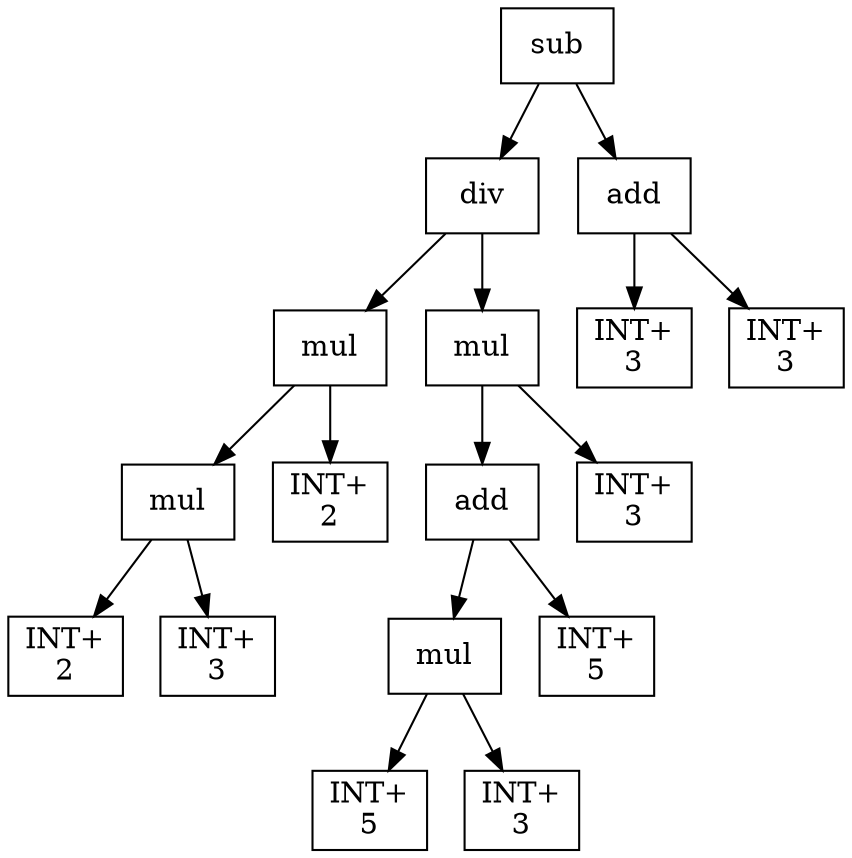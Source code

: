 digraph expr {
  node [shape=box];
  n1 [label="sub"];
  n2 [label="div"];
  n3 [label="mul"];
  n4 [label="mul"];
  n5 [label="INT+\n2"];
  n6 [label="INT+\n3"];
  n4 -> n5;
  n4 -> n6;
  n7 [label="INT+\n2"];
  n3 -> n4;
  n3 -> n7;
  n8 [label="mul"];
  n9 [label="add"];
  n10 [label="mul"];
  n11 [label="INT+\n5"];
  n12 [label="INT+\n3"];
  n10 -> n11;
  n10 -> n12;
  n13 [label="INT+\n5"];
  n9 -> n10;
  n9 -> n13;
  n14 [label="INT+\n3"];
  n8 -> n9;
  n8 -> n14;
  n2 -> n3;
  n2 -> n8;
  n15 [label="add"];
  n16 [label="INT+\n3"];
  n17 [label="INT+\n3"];
  n15 -> n16;
  n15 -> n17;
  n1 -> n2;
  n1 -> n15;
}